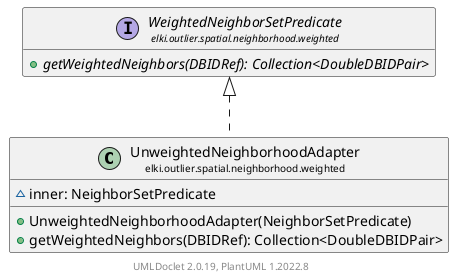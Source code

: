 @startuml
    remove .*\.(Instance|Par|Parameterizer|Factory)$
    set namespaceSeparator none
    hide empty fields
    hide empty methods

    class "<size:14>UnweightedNeighborhoodAdapter\n<size:10>elki.outlier.spatial.neighborhood.weighted" as elki.outlier.spatial.neighborhood.weighted.UnweightedNeighborhoodAdapter [[UnweightedNeighborhoodAdapter.html]] {
        ~inner: NeighborSetPredicate
        +UnweightedNeighborhoodAdapter(NeighborSetPredicate)
        +getWeightedNeighbors(DBIDRef): Collection<DoubleDBIDPair>
    }

    interface "<size:14>WeightedNeighborSetPredicate\n<size:10>elki.outlier.spatial.neighborhood.weighted" as elki.outlier.spatial.neighborhood.weighted.WeightedNeighborSetPredicate [[WeightedNeighborSetPredicate.html]] {
        {abstract} +getWeightedNeighbors(DBIDRef): Collection<DoubleDBIDPair>
    }
    class "<size:14>UnweightedNeighborhoodAdapter.Factory\n<size:10>elki.outlier.spatial.neighborhood.weighted" as elki.outlier.spatial.neighborhood.weighted.UnweightedNeighborhoodAdapter.Factory<O> [[UnweightedNeighborhoodAdapter.Factory.html]]

    elki.outlier.spatial.neighborhood.weighted.WeightedNeighborSetPredicate <|.. elki.outlier.spatial.neighborhood.weighted.UnweightedNeighborhoodAdapter
    elki.outlier.spatial.neighborhood.weighted.UnweightedNeighborhoodAdapter +-- elki.outlier.spatial.neighborhood.weighted.UnweightedNeighborhoodAdapter.Factory

    center footer UMLDoclet 2.0.19, PlantUML 1.2022.8
@enduml
